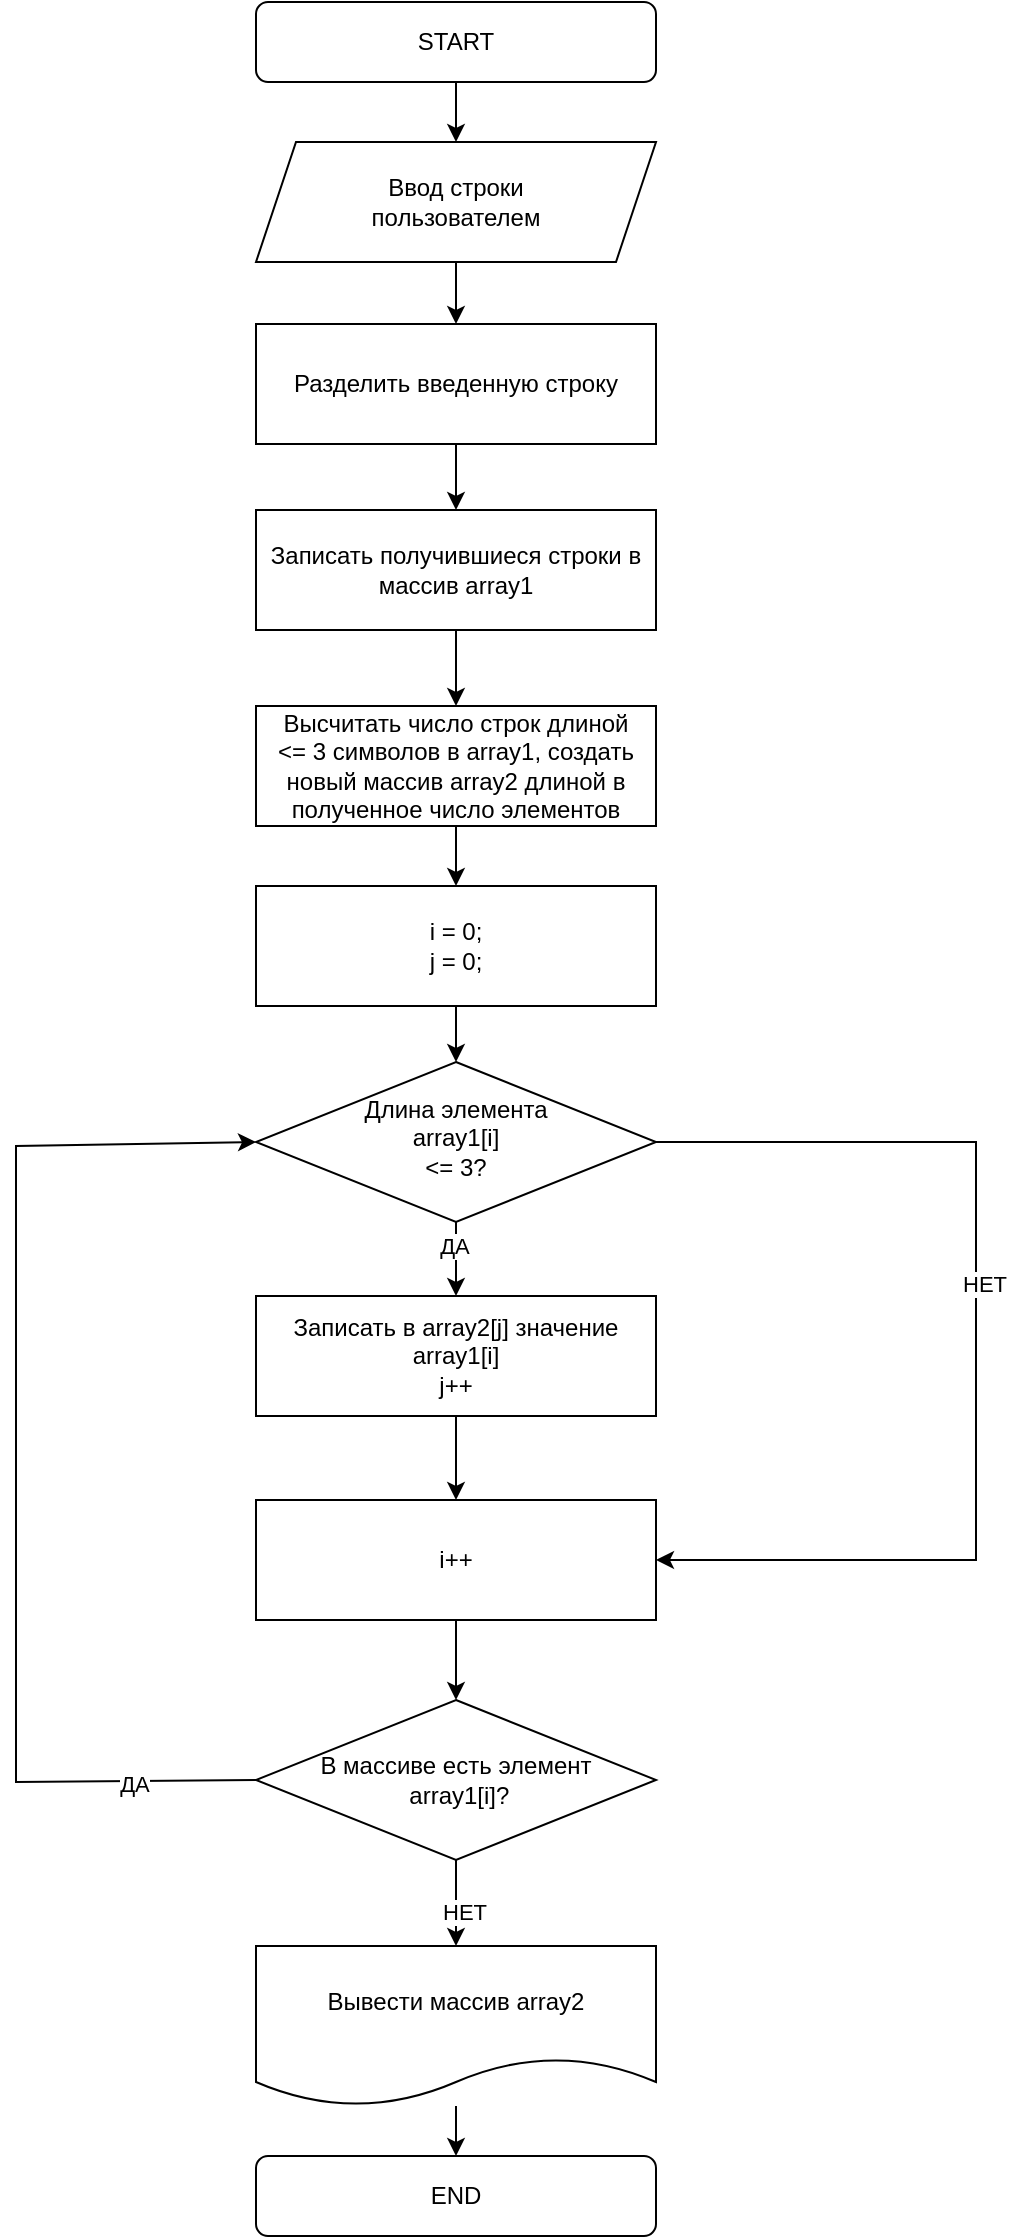 <mxfile version="21.6.6" type="device">
  <diagram id="C5RBs43oDa-KdzZeNtuy" name="Page-1">
    <mxGraphModel dx="702" dy="846" grid="1" gridSize="10" guides="1" tooltips="1" connect="1" arrows="1" fold="1" page="1" pageScale="1" pageWidth="827" pageHeight="1169" math="0" shadow="0">
      <root>
        <mxCell id="WIyWlLk6GJQsqaUBKTNV-0" />
        <mxCell id="WIyWlLk6GJQsqaUBKTNV-1" parent="WIyWlLk6GJQsqaUBKTNV-0" />
        <mxCell id="WIyWlLk6GJQsqaUBKTNV-3" value="START" style="rounded=1;whiteSpace=wrap;html=1;fontSize=12;glass=0;strokeWidth=1;shadow=0;" parent="WIyWlLk6GJQsqaUBKTNV-1" vertex="1">
          <mxGeometry x="160" y="40" width="200" height="40" as="geometry" />
        </mxCell>
        <mxCell id="PWNka681XxtPfNcfbGtj-29" value="" style="edgeStyle=orthogonalEdgeStyle;rounded=0;orthogonalLoop=1;jettySize=auto;html=1;" edge="1" parent="WIyWlLk6GJQsqaUBKTNV-1" source="WIyWlLk6GJQsqaUBKTNV-10" target="PWNka681XxtPfNcfbGtj-13">
          <mxGeometry relative="1" as="geometry" />
        </mxCell>
        <mxCell id="PWNka681XxtPfNcfbGtj-30" value="ДА" style="edgeLabel;html=1;align=center;verticalAlign=middle;resizable=0;points=[];" vertex="1" connectable="0" parent="PWNka681XxtPfNcfbGtj-29">
          <mxGeometry x="-0.442" y="-1" relative="1" as="geometry">
            <mxPoint as="offset" />
          </mxGeometry>
        </mxCell>
        <mxCell id="WIyWlLk6GJQsqaUBKTNV-10" value="&lt;div&gt;Длина элемента&lt;/div&gt;&lt;div&gt;array1[i]&lt;br&gt;&lt;/div&gt;&lt;div&gt;&amp;lt;= 3?&lt;br&gt;&lt;/div&gt;" style="rhombus;whiteSpace=wrap;html=1;shadow=0;fontFamily=Helvetica;fontSize=12;align=center;strokeWidth=1;spacing=6;spacingTop=-4;" parent="WIyWlLk6GJQsqaUBKTNV-1" vertex="1">
          <mxGeometry x="160" y="570" width="200" height="80" as="geometry" />
        </mxCell>
        <mxCell id="WIyWlLk6GJQsqaUBKTNV-11" value="END" style="rounded=1;whiteSpace=wrap;html=1;fontSize=12;glass=0;strokeWidth=1;shadow=0;" parent="WIyWlLk6GJQsqaUBKTNV-1" vertex="1">
          <mxGeometry x="160" y="1117" width="200" height="40" as="geometry" />
        </mxCell>
        <mxCell id="PWNka681XxtPfNcfbGtj-0" value="&lt;div&gt;Ввод строки &lt;br&gt;&lt;/div&gt;&lt;div&gt;пользователем&lt;/div&gt;" style="shape=parallelogram;perimeter=parallelogramPerimeter;whiteSpace=wrap;html=1;fixedSize=1;" vertex="1" parent="WIyWlLk6GJQsqaUBKTNV-1">
          <mxGeometry x="160" y="110" width="200" height="60" as="geometry" />
        </mxCell>
        <mxCell id="PWNka681XxtPfNcfbGtj-4" value="" style="endArrow=classic;html=1;rounded=0;exitX=0.5;exitY=1;exitDx=0;exitDy=0;entryX=0.5;entryY=0;entryDx=0;entryDy=0;" edge="1" parent="WIyWlLk6GJQsqaUBKTNV-1" source="WIyWlLk6GJQsqaUBKTNV-3" target="PWNka681XxtPfNcfbGtj-0">
          <mxGeometry width="50" height="50" relative="1" as="geometry">
            <mxPoint x="330" y="460" as="sourcePoint" />
            <mxPoint x="380" y="410" as="targetPoint" />
          </mxGeometry>
        </mxCell>
        <mxCell id="PWNka681XxtPfNcfbGtj-5" value="&lt;div&gt;Разделить введенную строку&lt;/div&gt;" style="rounded=0;whiteSpace=wrap;html=1;" vertex="1" parent="WIyWlLk6GJQsqaUBKTNV-1">
          <mxGeometry x="160" y="201" width="200" height="60" as="geometry" />
        </mxCell>
        <mxCell id="PWNka681XxtPfNcfbGtj-6" value="" style="endArrow=classic;html=1;rounded=0;exitX=0.5;exitY=1;exitDx=0;exitDy=0;entryX=0.5;entryY=0;entryDx=0;entryDy=0;" edge="1" parent="WIyWlLk6GJQsqaUBKTNV-1" source="PWNka681XxtPfNcfbGtj-0" target="PWNka681XxtPfNcfbGtj-5">
          <mxGeometry width="50" height="50" relative="1" as="geometry">
            <mxPoint x="330" y="460" as="sourcePoint" />
            <mxPoint x="380" y="410" as="targetPoint" />
          </mxGeometry>
        </mxCell>
        <mxCell id="PWNka681XxtPfNcfbGtj-7" value="" style="endArrow=classic;html=1;rounded=0;exitX=0.5;exitY=1;exitDx=0;exitDy=0;entryX=0.5;entryY=0;entryDx=0;entryDy=0;" edge="1" target="PWNka681XxtPfNcfbGtj-8" parent="WIyWlLk6GJQsqaUBKTNV-1" source="PWNka681XxtPfNcfbGtj-5">
          <mxGeometry width="50" height="50" relative="1" as="geometry">
            <mxPoint x="240" y="270" as="sourcePoint" />
            <mxPoint x="380" y="510" as="targetPoint" />
          </mxGeometry>
        </mxCell>
        <mxCell id="PWNka681XxtPfNcfbGtj-11" value="" style="edgeStyle=orthogonalEdgeStyle;rounded=0;orthogonalLoop=1;jettySize=auto;html=1;" edge="1" parent="WIyWlLk6GJQsqaUBKTNV-1" source="PWNka681XxtPfNcfbGtj-8" target="PWNka681XxtPfNcfbGtj-10">
          <mxGeometry relative="1" as="geometry" />
        </mxCell>
        <mxCell id="PWNka681XxtPfNcfbGtj-8" value="&lt;div&gt;Записать получившиеся строки в массив array1&lt;br&gt;&lt;/div&gt;" style="rounded=0;whiteSpace=wrap;html=1;" vertex="1" parent="WIyWlLk6GJQsqaUBKTNV-1">
          <mxGeometry x="160" y="294" width="200" height="60" as="geometry" />
        </mxCell>
        <mxCell id="PWNka681XxtPfNcfbGtj-24" value="" style="edgeStyle=orthogonalEdgeStyle;rounded=0;orthogonalLoop=1;jettySize=auto;html=1;" edge="1" parent="WIyWlLk6GJQsqaUBKTNV-1" source="PWNka681XxtPfNcfbGtj-10" target="PWNka681XxtPfNcfbGtj-12">
          <mxGeometry relative="1" as="geometry" />
        </mxCell>
        <mxCell id="PWNka681XxtPfNcfbGtj-10" value="Высчитать число строк длиной &lt;br&gt;&amp;lt;= 3 символов в array1, создать новый массив array2 длиной в полученное число элементов" style="rounded=0;whiteSpace=wrap;html=1;" vertex="1" parent="WIyWlLk6GJQsqaUBKTNV-1">
          <mxGeometry x="160" y="392" width="200" height="60" as="geometry" />
        </mxCell>
        <mxCell id="PWNka681XxtPfNcfbGtj-25" value="" style="edgeStyle=orthogonalEdgeStyle;rounded=0;orthogonalLoop=1;jettySize=auto;html=1;" edge="1" parent="WIyWlLk6GJQsqaUBKTNV-1" source="PWNka681XxtPfNcfbGtj-12" target="WIyWlLk6GJQsqaUBKTNV-10">
          <mxGeometry relative="1" as="geometry" />
        </mxCell>
        <mxCell id="PWNka681XxtPfNcfbGtj-12" value="&lt;div&gt;i = 0;&lt;/div&gt;&lt;div&gt;j = 0;&lt;/div&gt;" style="rounded=0;whiteSpace=wrap;html=1;" vertex="1" parent="WIyWlLk6GJQsqaUBKTNV-1">
          <mxGeometry x="160" y="482" width="200" height="60" as="geometry" />
        </mxCell>
        <mxCell id="PWNka681XxtPfNcfbGtj-23" value="" style="edgeStyle=orthogonalEdgeStyle;rounded=0;orthogonalLoop=1;jettySize=auto;html=1;" edge="1" parent="WIyWlLk6GJQsqaUBKTNV-1" source="PWNka681XxtPfNcfbGtj-13" target="PWNka681XxtPfNcfbGtj-15">
          <mxGeometry relative="1" as="geometry" />
        </mxCell>
        <mxCell id="PWNka681XxtPfNcfbGtj-13" value="&lt;div&gt;Записать в array2[j] значение array1[i]&lt;/div&gt;&lt;div&gt;j++&lt;br&gt;&lt;/div&gt;" style="rounded=0;whiteSpace=wrap;html=1;" vertex="1" parent="WIyWlLk6GJQsqaUBKTNV-1">
          <mxGeometry x="160" y="687" width="200" height="60" as="geometry" />
        </mxCell>
        <mxCell id="PWNka681XxtPfNcfbGtj-17" value="" style="edgeStyle=orthogonalEdgeStyle;rounded=0;orthogonalLoop=1;jettySize=auto;html=1;" edge="1" parent="WIyWlLk6GJQsqaUBKTNV-1" source="PWNka681XxtPfNcfbGtj-15" target="PWNka681XxtPfNcfbGtj-16">
          <mxGeometry relative="1" as="geometry" />
        </mxCell>
        <mxCell id="PWNka681XxtPfNcfbGtj-15" value="i++" style="rounded=0;whiteSpace=wrap;html=1;" vertex="1" parent="WIyWlLk6GJQsqaUBKTNV-1">
          <mxGeometry x="160" y="789" width="200" height="60" as="geometry" />
        </mxCell>
        <mxCell id="PWNka681XxtPfNcfbGtj-20" value="" style="edgeStyle=orthogonalEdgeStyle;rounded=0;orthogonalLoop=1;jettySize=auto;html=1;entryX=0.5;entryY=0;entryDx=0;entryDy=0;" edge="1" parent="WIyWlLk6GJQsqaUBKTNV-1" source="PWNka681XxtPfNcfbGtj-16" target="PWNka681XxtPfNcfbGtj-18">
          <mxGeometry relative="1" as="geometry">
            <mxPoint x="260" y="999" as="targetPoint" />
          </mxGeometry>
        </mxCell>
        <mxCell id="PWNka681XxtPfNcfbGtj-21" value="НЕТ" style="edgeLabel;html=1;align=center;verticalAlign=middle;resizable=0;points=[];" vertex="1" connectable="0" parent="PWNka681XxtPfNcfbGtj-20">
          <mxGeometry x="0.2" y="4" relative="1" as="geometry">
            <mxPoint as="offset" />
          </mxGeometry>
        </mxCell>
        <mxCell id="PWNka681XxtPfNcfbGtj-16" value="&lt;div&gt;В массиве есть элемент&lt;/div&gt;&lt;div&gt;&amp;nbsp;array1[i]?&lt;/div&gt;" style="rhombus;whiteSpace=wrap;html=1;" vertex="1" parent="WIyWlLk6GJQsqaUBKTNV-1">
          <mxGeometry x="160" y="889" width="200" height="80" as="geometry" />
        </mxCell>
        <mxCell id="PWNka681XxtPfNcfbGtj-26" value="" style="edgeStyle=orthogonalEdgeStyle;rounded=0;orthogonalLoop=1;jettySize=auto;html=1;" edge="1" parent="WIyWlLk6GJQsqaUBKTNV-1" source="PWNka681XxtPfNcfbGtj-18" target="WIyWlLk6GJQsqaUBKTNV-11">
          <mxGeometry relative="1" as="geometry" />
        </mxCell>
        <mxCell id="PWNka681XxtPfNcfbGtj-18" value="Вывести массив array2" style="shape=document;whiteSpace=wrap;html=1;boundedLbl=1;" vertex="1" parent="WIyWlLk6GJQsqaUBKTNV-1">
          <mxGeometry x="160" y="1012" width="200" height="80" as="geometry" />
        </mxCell>
        <mxCell id="PWNka681XxtPfNcfbGtj-22" value="" style="endArrow=classic;html=1;rounded=0;exitX=0;exitY=0.5;exitDx=0;exitDy=0;entryX=0;entryY=0.5;entryDx=0;entryDy=0;" edge="1" parent="WIyWlLk6GJQsqaUBKTNV-1" source="PWNka681XxtPfNcfbGtj-16" target="WIyWlLk6GJQsqaUBKTNV-10">
          <mxGeometry width="50" height="50" relative="1" as="geometry">
            <mxPoint x="280" y="922" as="sourcePoint" />
            <mxPoint x="40" y="622" as="targetPoint" />
            <Array as="points">
              <mxPoint x="40" y="930" />
              <mxPoint x="40" y="612" />
            </Array>
          </mxGeometry>
        </mxCell>
        <mxCell id="PWNka681XxtPfNcfbGtj-31" value="&lt;div&gt;ДА&lt;/div&gt;" style="edgeLabel;html=1;align=center;verticalAlign=middle;resizable=0;points=[];" vertex="1" connectable="0" parent="PWNka681XxtPfNcfbGtj-22">
          <mxGeometry x="-0.782" y="1" relative="1" as="geometry">
            <mxPoint as="offset" />
          </mxGeometry>
        </mxCell>
        <mxCell id="PWNka681XxtPfNcfbGtj-27" value="" style="endArrow=classic;html=1;rounded=0;exitX=1;exitY=0.5;exitDx=0;exitDy=0;entryX=1;entryY=0.5;entryDx=0;entryDy=0;" edge="1" parent="WIyWlLk6GJQsqaUBKTNV-1" source="WIyWlLk6GJQsqaUBKTNV-10" target="PWNka681XxtPfNcfbGtj-15">
          <mxGeometry width="50" height="50" relative="1" as="geometry">
            <mxPoint x="420" y="635" as="sourcePoint" />
            <mxPoint x="520" y="820" as="targetPoint" />
            <Array as="points">
              <mxPoint x="520" y="610" />
              <mxPoint x="520" y="819" />
            </Array>
          </mxGeometry>
        </mxCell>
        <mxCell id="PWNka681XxtPfNcfbGtj-28" value="НЕТ" style="edgeLabel;html=1;align=center;verticalAlign=middle;resizable=0;points=[];" vertex="1" connectable="0" parent="PWNka681XxtPfNcfbGtj-27">
          <mxGeometry x="-0.127" y="4" relative="1" as="geometry">
            <mxPoint as="offset" />
          </mxGeometry>
        </mxCell>
      </root>
    </mxGraphModel>
  </diagram>
</mxfile>
